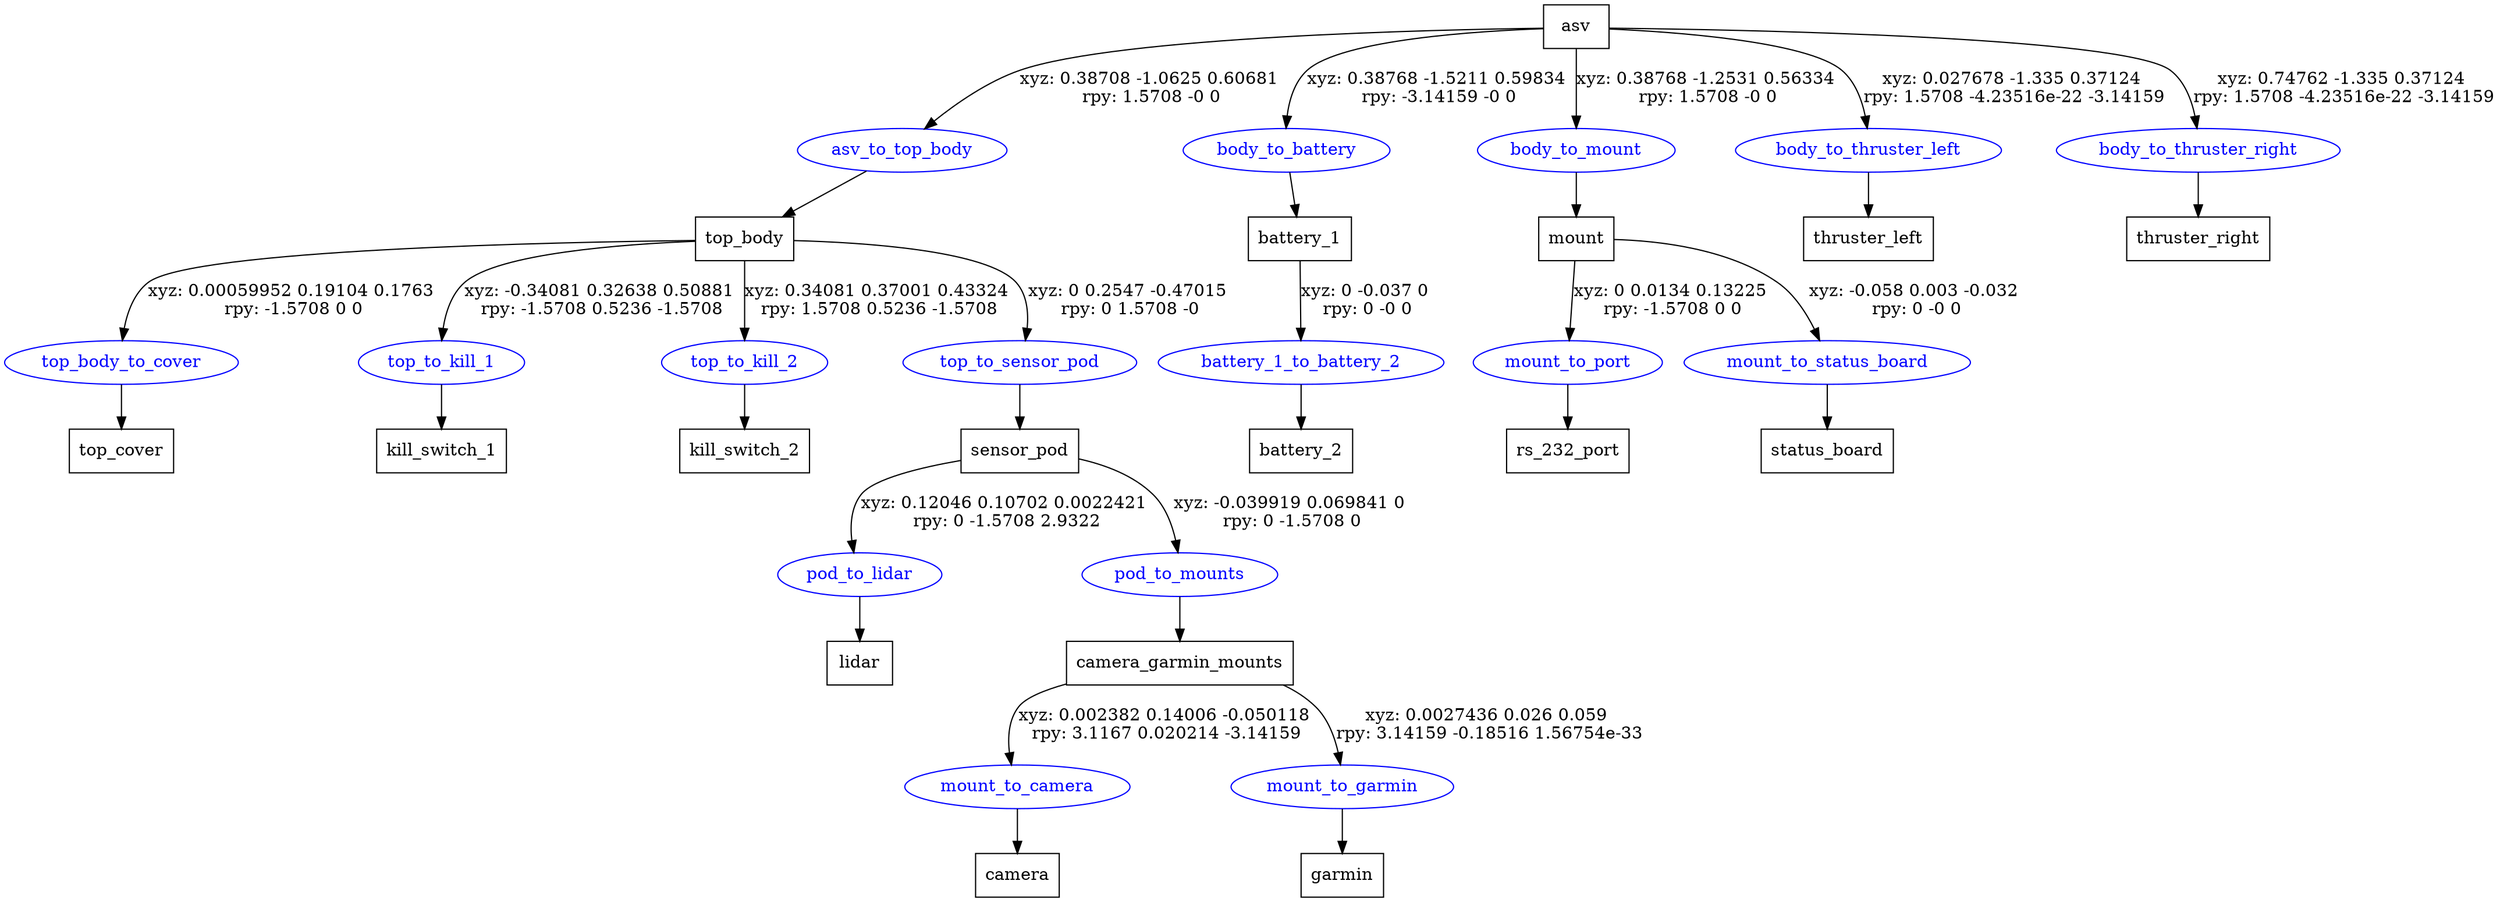 digraph G {
node [shape=box];
"asv" [label="asv"];
"top_body" [label="top_body"];
"top_cover" [label="top_cover"];
"kill_switch_1" [label="kill_switch_1"];
"kill_switch_2" [label="kill_switch_2"];
"sensor_pod" [label="sensor_pod"];
"lidar" [label="lidar"];
"camera_garmin_mounts" [label="camera_garmin_mounts"];
"camera" [label="camera"];
"garmin" [label="garmin"];
"battery_1" [label="battery_1"];
"battery_2" [label="battery_2"];
"mount" [label="mount"];
"rs_232_port" [label="rs_232_port"];
"status_board" [label="status_board"];
"thruster_left" [label="thruster_left"];
"thruster_right" [label="thruster_right"];
node [shape=ellipse, color=blue, fontcolor=blue];
"asv" -> "asv_to_top_body" [label="xyz: 0.38708 -1.0625 0.60681 \nrpy: 1.5708 -0 0"]
"asv_to_top_body" -> "top_body"
"top_body" -> "top_body_to_cover" [label="xyz: 0.00059952 0.19104 0.1763 \nrpy: -1.5708 0 0"]
"top_body_to_cover" -> "top_cover"
"top_body" -> "top_to_kill_1" [label="xyz: -0.34081 0.32638 0.50881 \nrpy: -1.5708 0.5236 -1.5708"]
"top_to_kill_1" -> "kill_switch_1"
"top_body" -> "top_to_kill_2" [label="xyz: 0.34081 0.37001 0.43324 \nrpy: 1.5708 0.5236 -1.5708"]
"top_to_kill_2" -> "kill_switch_2"
"top_body" -> "top_to_sensor_pod" [label="xyz: 0 0.2547 -0.47015 \nrpy: 0 1.5708 -0"]
"top_to_sensor_pod" -> "sensor_pod"
"sensor_pod" -> "pod_to_lidar" [label="xyz: 0.12046 0.10702 0.0022421 \nrpy: 0 -1.5708 2.9322"]
"pod_to_lidar" -> "lidar"
"sensor_pod" -> "pod_to_mounts" [label="xyz: -0.039919 0.069841 0 \nrpy: 0 -1.5708 0"]
"pod_to_mounts" -> "camera_garmin_mounts"
"camera_garmin_mounts" -> "mount_to_camera" [label="xyz: 0.002382 0.14006 -0.050118 \nrpy: 3.1167 0.020214 -3.14159"]
"mount_to_camera" -> "camera"
"camera_garmin_mounts" -> "mount_to_garmin" [label="xyz: 0.0027436 0.026 0.059 \nrpy: 3.14159 -0.18516 1.56754e-33"]
"mount_to_garmin" -> "garmin"
"asv" -> "body_to_battery" [label="xyz: 0.38768 -1.5211 0.59834 \nrpy: -3.14159 -0 0"]
"body_to_battery" -> "battery_1"
"battery_1" -> "battery_1_to_battery_2" [label="xyz: 0 -0.037 0 \nrpy: 0 -0 0"]
"battery_1_to_battery_2" -> "battery_2"
"asv" -> "body_to_mount" [label="xyz: 0.38768 -1.2531 0.56334 \nrpy: 1.5708 -0 0"]
"body_to_mount" -> "mount"
"mount" -> "mount_to_port" [label="xyz: 0 0.0134 0.13225 \nrpy: -1.5708 0 0"]
"mount_to_port" -> "rs_232_port"
"mount" -> "mount_to_status_board" [label="xyz: -0.058 0.003 -0.032 \nrpy: 0 -0 0"]
"mount_to_status_board" -> "status_board"
"asv" -> "body_to_thruster_left" [label="xyz: 0.027678 -1.335 0.37124 \nrpy: 1.5708 -4.23516e-22 -3.14159"]
"body_to_thruster_left" -> "thruster_left"
"asv" -> "body_to_thruster_right" [label="xyz: 0.74762 -1.335 0.37124 \nrpy: 1.5708 -4.23516e-22 -3.14159"]
"body_to_thruster_right" -> "thruster_right"
}
